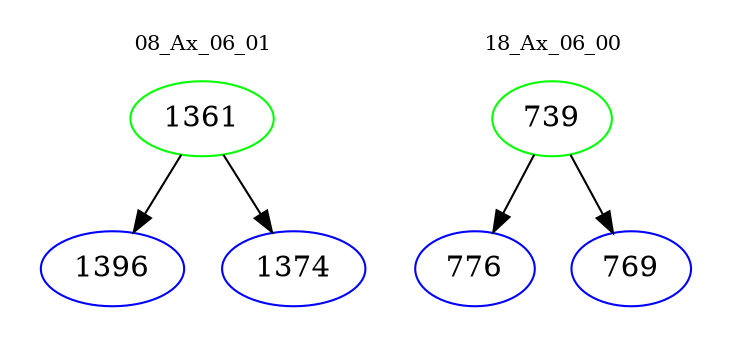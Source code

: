 digraph{
subgraph cluster_0 {
color = white
label = "08_Ax_06_01";
fontsize=10;
T0_1361 [label="1361", color="green"]
T0_1361 -> T0_1396 [color="black"]
T0_1396 [label="1396", color="blue"]
T0_1361 -> T0_1374 [color="black"]
T0_1374 [label="1374", color="blue"]
}
subgraph cluster_1 {
color = white
label = "18_Ax_06_00";
fontsize=10;
T1_739 [label="739", color="green"]
T1_739 -> T1_776 [color="black"]
T1_776 [label="776", color="blue"]
T1_739 -> T1_769 [color="black"]
T1_769 [label="769", color="blue"]
}
}
